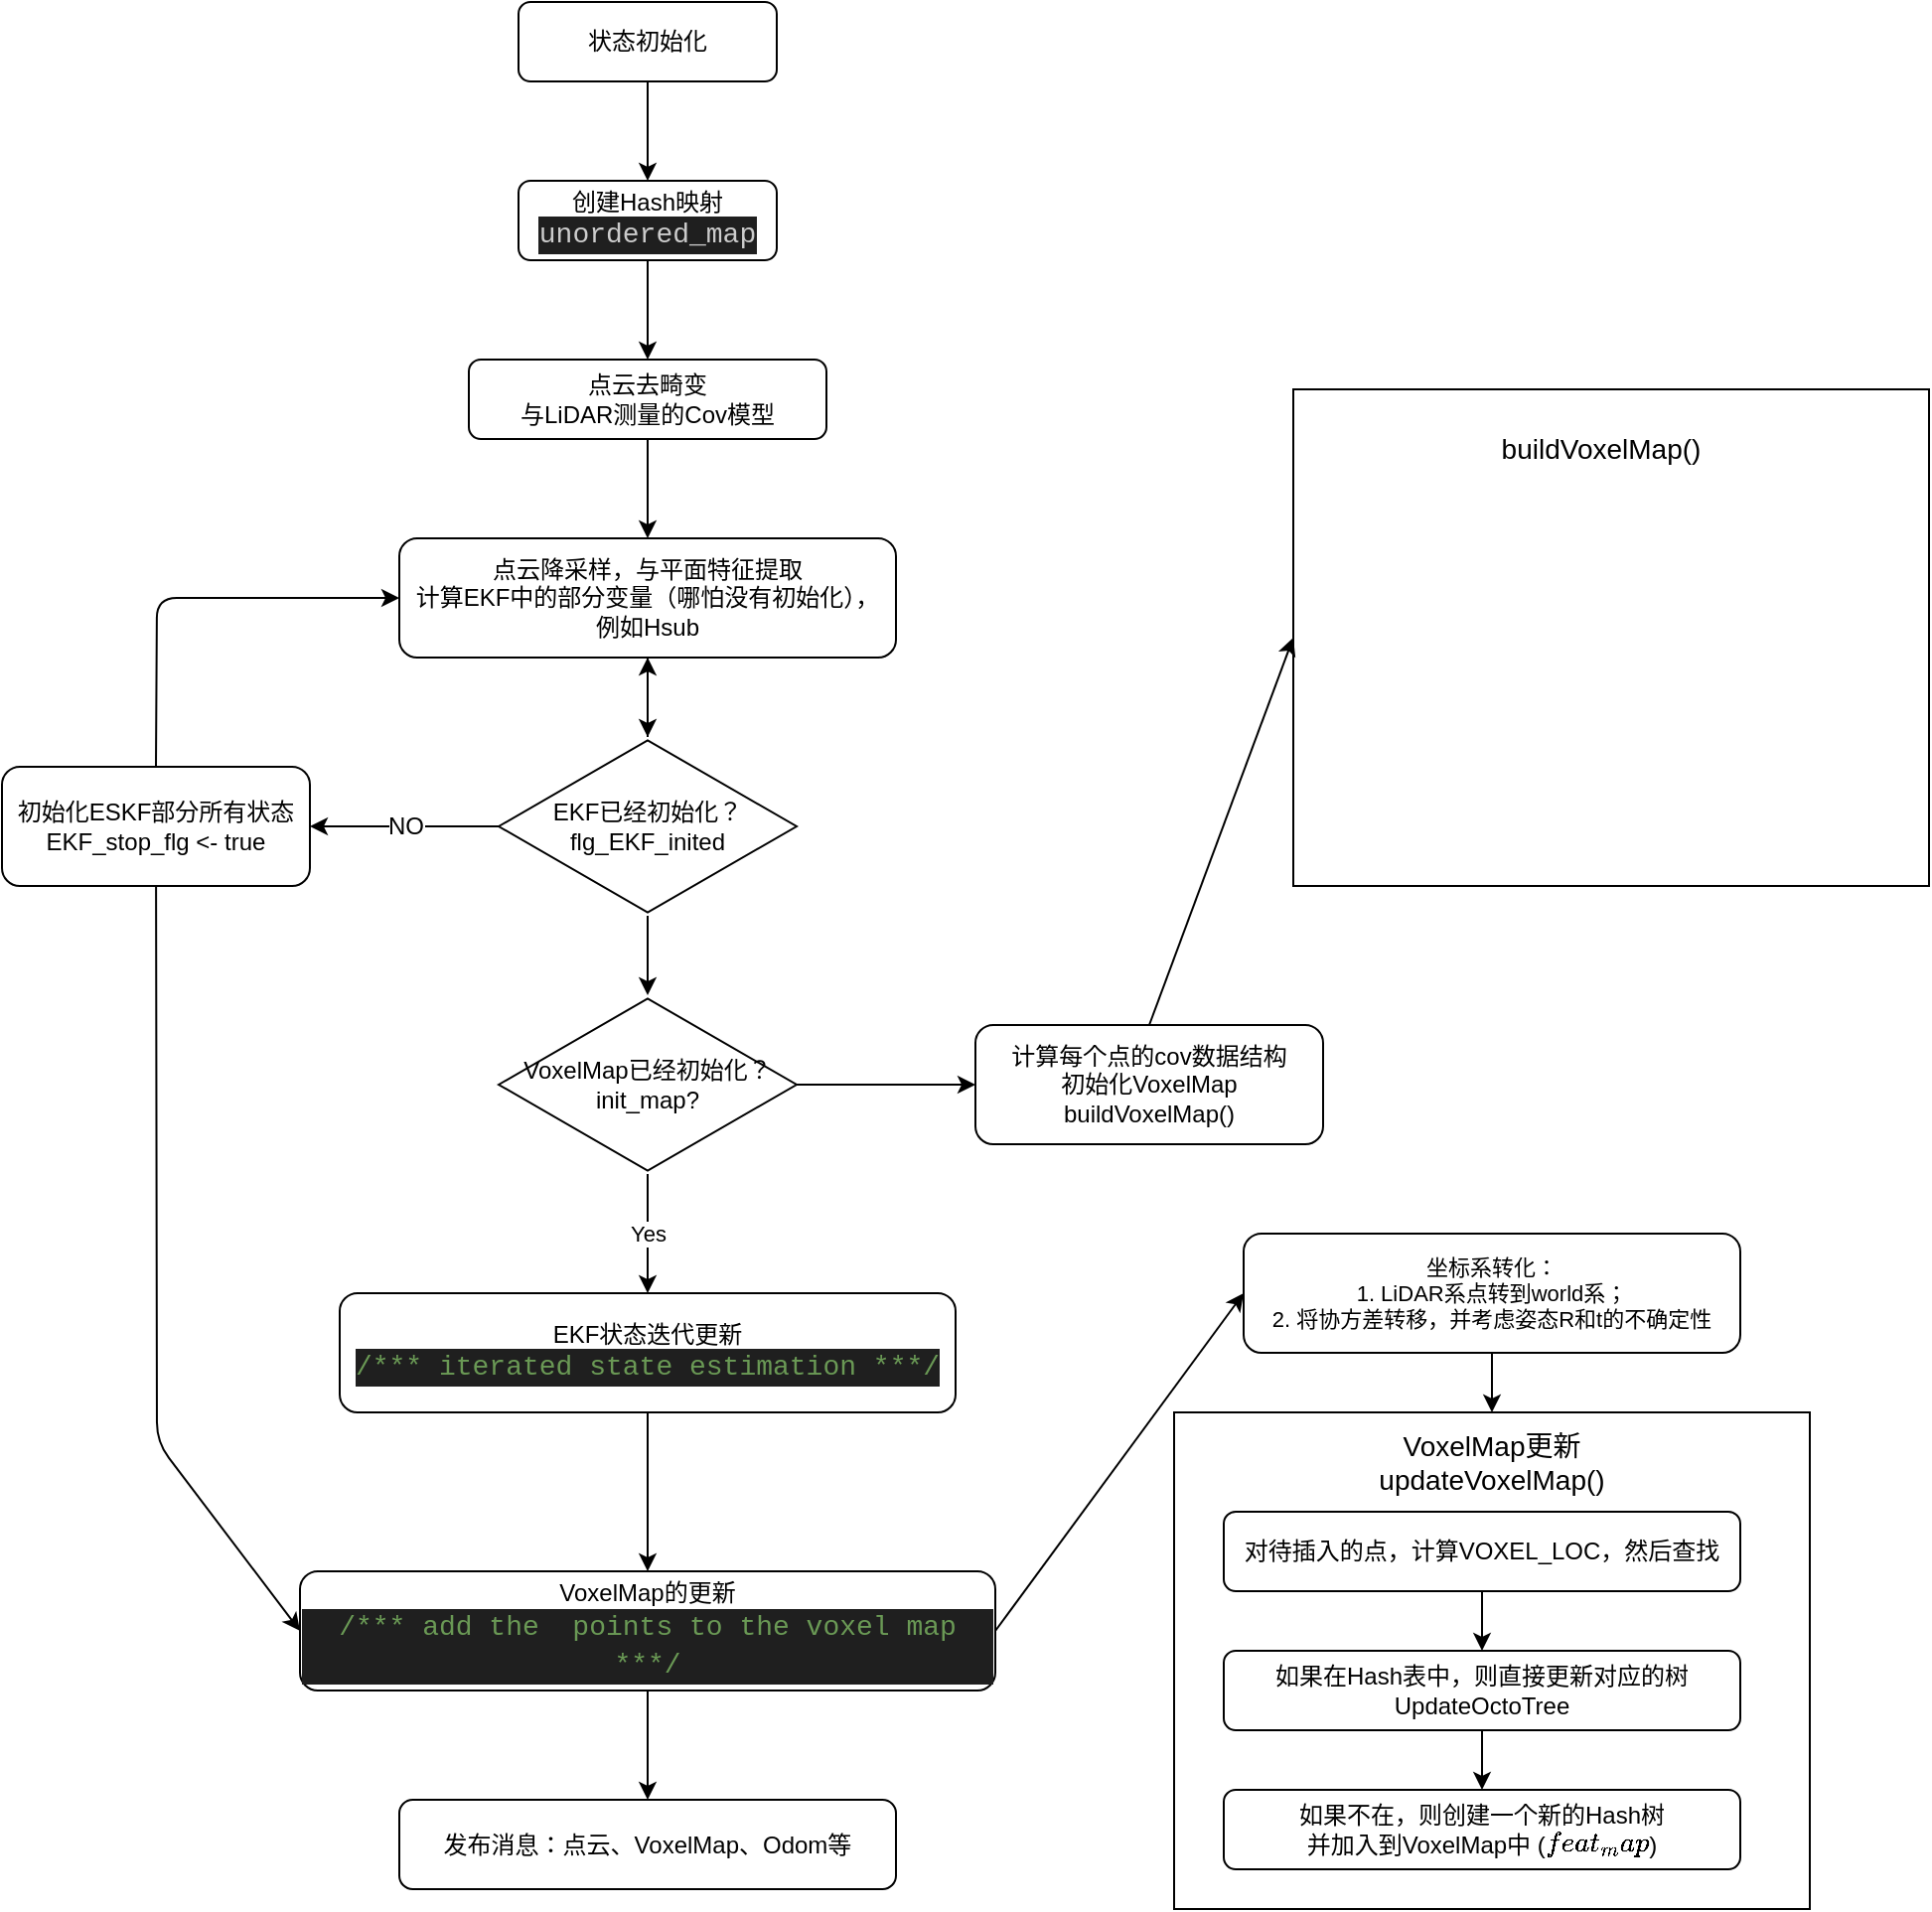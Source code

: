 <mxfile>
    <diagram id="33BsQXEY-BTwBAYQuH4Z" name="Page-1">
        <mxGraphModel dx="1660" dy="838" grid="1" gridSize="10" guides="1" tooltips="1" connect="1" arrows="1" fold="1" page="1" pageScale="1" pageWidth="850" pageHeight="1100" math="0" shadow="0">
            <root>
                <mxCell id="0"/>
                <mxCell id="1" parent="0"/>
                <mxCell id="4" value="" style="edgeStyle=none;html=1;fontFamily=Helvetica;fontSize=12;fontColor=default;" parent="1" source="2" target="3" edge="1">
                    <mxGeometry relative="1" as="geometry"/>
                </mxCell>
                <mxCell id="2" value="状态初始化" style="rounded=1;whiteSpace=wrap;html=1;" parent="1" vertex="1">
                    <mxGeometry x="50" y="80" width="130" height="40" as="geometry"/>
                </mxCell>
                <mxCell id="6" value="" style="edgeStyle=none;html=1;fontFamily=Helvetica;fontSize=12;fontColor=default;" parent="1" source="3" target="5" edge="1">
                    <mxGeometry relative="1" as="geometry"/>
                </mxCell>
                <mxCell id="3" value="创建Hash映射&lt;br&gt;&lt;div style=&quot;color: rgb(204, 204, 204); background-color: rgb(31, 31, 31); font-family: Consolas, &amp;quot;Courier New&amp;quot;, monospace; font-size: 14px; line-height: 19px;&quot;&gt;unordered_map&lt;/div&gt;" style="rounded=1;whiteSpace=wrap;html=1;" parent="1" vertex="1">
                    <mxGeometry x="50" y="170" width="130" height="40" as="geometry"/>
                </mxCell>
                <mxCell id="9" value="" style="edgeStyle=none;html=1;fontFamily=Helvetica;fontSize=12;fontColor=default;" parent="1" source="5" target="8" edge="1">
                    <mxGeometry relative="1" as="geometry"/>
                </mxCell>
                <mxCell id="5" value="点云去畸变&lt;br&gt;与LiDAR测量的Cov模型" style="rounded=1;whiteSpace=wrap;html=1;" parent="1" vertex="1">
                    <mxGeometry x="25" y="260" width="180" height="40" as="geometry"/>
                </mxCell>
                <mxCell id="14" value="" style="edgeStyle=none;html=1;fontFamily=Helvetica;fontSize=12;fontColor=default;" parent="1" source="8" target="11" edge="1">
                    <mxGeometry relative="1" as="geometry"/>
                </mxCell>
                <mxCell id="8" value="点云降采样，与平面特征提取&lt;br&gt;计算EKF中的部分变量（哪怕没有初始化），&lt;br&gt;例如Hsub" style="rounded=1;whiteSpace=wrap;html=1;" parent="1" vertex="1">
                    <mxGeometry x="-10" y="350" width="250" height="60" as="geometry"/>
                </mxCell>
                <mxCell id="12" value="" style="edgeStyle=none;html=1;fontFamily=Helvetica;fontSize=12;fontColor=default;" parent="1" source="11" target="8" edge="1">
                    <mxGeometry relative="1" as="geometry"/>
                </mxCell>
                <mxCell id="16" value="NO" style="edgeStyle=none;html=1;fontFamily=Helvetica;fontSize=12;fontColor=default;" parent="1" source="11" target="15" edge="1">
                    <mxGeometry relative="1" as="geometry"/>
                </mxCell>
                <mxCell id="49" value="" style="edgeStyle=none;html=1;" edge="1" parent="1" source="11" target="47">
                    <mxGeometry relative="1" as="geometry"/>
                </mxCell>
                <mxCell id="11" value="EKF已经初始化？&lt;br&gt;flg_EKF_inited" style="html=1;whiteSpace=wrap;aspect=fixed;shape=isoRectangle;rounded=1;strokeColor=default;fontFamily=Helvetica;fontSize=12;fontColor=default;fillColor=default;" parent="1" vertex="1">
                    <mxGeometry x="40" y="450" width="150" height="90" as="geometry"/>
                </mxCell>
                <mxCell id="15" value="初始化ESKF部分所有状态&lt;br&gt;EKF_stop_flg &amp;lt;- true" style="whiteSpace=wrap;html=1;rounded=1;" parent="1" vertex="1">
                    <mxGeometry x="-210" y="465" width="155" height="60" as="geometry"/>
                </mxCell>
                <mxCell id="24" value="" style="endArrow=classic;html=1;exitX=0.5;exitY=0;exitDx=0;exitDy=0;entryX=0;entryY=0.5;entryDx=0;entryDy=0;" parent="1" source="15" target="8" edge="1">
                    <mxGeometry width="50" height="50" relative="1" as="geometry">
                        <mxPoint x="40" y="380" as="sourcePoint"/>
                        <mxPoint x="90" y="330" as="targetPoint"/>
                        <Array as="points">
                            <mxPoint x="-132" y="380"/>
                        </Array>
                    </mxGeometry>
                </mxCell>
                <mxCell id="28" value="" style="edgeStyle=none;html=1;" parent="1" source="25" target="27" edge="1">
                    <mxGeometry relative="1" as="geometry"/>
                </mxCell>
                <mxCell id="25" value="EKF状态迭代更新&lt;br&gt;&lt;div style=&quot;color: rgb(204, 204, 204); background-color: rgb(31, 31, 31); font-family: Consolas, &amp;quot;Courier New&amp;quot;, monospace; font-size: 14px; line-height: 19px;&quot;&gt;&lt;span style=&quot;color: #6a9955;&quot;&gt;/*** iterated state estimation ***/&lt;/span&gt;&lt;/div&gt;" style="whiteSpace=wrap;html=1;rounded=1;" parent="1" vertex="1">
                    <mxGeometry x="-40" y="730" width="310" height="60" as="geometry"/>
                </mxCell>
                <mxCell id="40" value="" style="edgeStyle=none;shape=connector;rounded=1;html=1;labelBackgroundColor=default;strokeColor=default;fontFamily=Helvetica;fontSize=14;fontColor=default;endArrow=classic;" parent="1" source="27" target="39" edge="1">
                    <mxGeometry relative="1" as="geometry"/>
                </mxCell>
                <mxCell id="27" value="VoxelMap的更新&lt;br&gt;&lt;div style=&quot;color: rgb(204, 204, 204); background-color: rgb(31, 31, 31); font-family: Consolas, &amp;quot;Courier New&amp;quot;, monospace; font-size: 14px; line-height: 19px;&quot;&gt;&lt;span style=&quot;color: #6a9955;&quot;&gt;/*** add the &amp;nbsp;points to the voxel map ***/&lt;/span&gt;&lt;/div&gt;" style="whiteSpace=wrap;html=1;rounded=1;" parent="1" vertex="1">
                    <mxGeometry x="-60" y="870" width="350" height="60" as="geometry"/>
                </mxCell>
                <mxCell id="29" value="" style="endArrow=classic;html=1;entryX=0;entryY=0.5;entryDx=0;entryDy=0;" parent="1" source="15" target="27" edge="1">
                    <mxGeometry width="50" height="50" relative="1" as="geometry">
                        <mxPoint x="-130" y="715" as="sourcePoint"/>
                        <mxPoint x="-7.5" y="630" as="targetPoint"/>
                        <Array as="points">
                            <mxPoint x="-132" y="805"/>
                        </Array>
                    </mxGeometry>
                </mxCell>
                <mxCell id="36" value="" style="edgeStyle=none;shape=connector;rounded=1;html=1;labelBackgroundColor=default;strokeColor=default;fontFamily=Helvetica;fontSize=11;fontColor=default;endArrow=classic;entryX=0.5;entryY=0;entryDx=0;entryDy=0;" parent="1" source="31" target="37" edge="1">
                    <mxGeometry relative="1" as="geometry"/>
                </mxCell>
                <mxCell id="31" value="坐标系转化：&lt;br&gt;1. LiDAR系点转到world系；&lt;br&gt;2. 将协方差转移，并考虑姿态R和t的不确定性" style="rounded=1;whiteSpace=wrap;html=1;fontFamily=Helvetica;fontSize=11;fontColor=default;" parent="1" vertex="1">
                    <mxGeometry x="415" y="700" width="250" height="60" as="geometry"/>
                </mxCell>
                <mxCell id="32" value="" style="endArrow=classic;html=1;exitX=1;exitY=0.5;exitDx=0;exitDy=0;entryX=0;entryY=0.5;entryDx=0;entryDy=0;" parent="1" source="27" target="31" edge="1">
                    <mxGeometry width="50" height="50" relative="1" as="geometry">
                        <mxPoint x="320" y="815" as="sourcePoint"/>
                        <mxPoint x="442.5" y="730" as="targetPoint"/>
                        <Array as="points"/>
                    </mxGeometry>
                </mxCell>
                <mxCell id="37" value="" style="rounded=0;whiteSpace=wrap;html=1;fontFamily=Helvetica;fontSize=11;fontColor=default;" parent="1" vertex="1">
                    <mxGeometry x="380" y="790" width="320" height="250" as="geometry"/>
                </mxCell>
                <mxCell id="38" value="&lt;font style=&quot;font-size: 14px;&quot;&gt;VoxelMap更新&lt;br&gt;updateVoxelMap()&lt;/font&gt;" style="text;html=1;strokeColor=none;fillColor=none;align=center;verticalAlign=middle;whiteSpace=wrap;rounded=0;fontFamily=Helvetica;fontSize=11;fontColor=default;" parent="1" vertex="1">
                    <mxGeometry x="475" y="800" width="130" height="30" as="geometry"/>
                </mxCell>
                <mxCell id="39" value="发布消息：点云、VoxelMap、Odom等" style="whiteSpace=wrap;html=1;rounded=1;" parent="1" vertex="1">
                    <mxGeometry x="-10" y="985" width="250" height="45" as="geometry"/>
                </mxCell>
                <mxCell id="46" value="" style="edgeStyle=none;html=1;entryX=0.5;entryY=0;entryDx=0;entryDy=0;" edge="1" parent="1" source="42" target="43">
                    <mxGeometry relative="1" as="geometry"/>
                </mxCell>
                <mxCell id="42" value="对待插入的点，计算VOXEL_LOC，然后查找" style="rounded=1;whiteSpace=wrap;html=1;" vertex="1" parent="1">
                    <mxGeometry x="405" y="840" width="260" height="40" as="geometry"/>
                </mxCell>
                <mxCell id="45" value="" style="edgeStyle=none;html=1;" edge="1" parent="1" source="43" target="44">
                    <mxGeometry relative="1" as="geometry"/>
                </mxCell>
                <mxCell id="43" value="如果在Hash表中，则直接更新对应的树&lt;br&gt;UpdateOctoTree" style="rounded=1;whiteSpace=wrap;html=1;" vertex="1" parent="1">
                    <mxGeometry x="405" y="910" width="260" height="40" as="geometry"/>
                </mxCell>
                <mxCell id="44" value="如果不在，则创建一个新的Hash树&lt;br&gt;并加入到VoxelMap中 (`feat_map`)" style="rounded=1;whiteSpace=wrap;html=1;" vertex="1" parent="1">
                    <mxGeometry x="405" y="980" width="260" height="40" as="geometry"/>
                </mxCell>
                <mxCell id="50" value="Yes" style="edgeStyle=none;html=1;" edge="1" parent="1" source="47" target="25">
                    <mxGeometry relative="1" as="geometry"/>
                </mxCell>
                <mxCell id="55" value="" style="edgeStyle=none;html=1;" edge="1" parent="1" source="47" target="54">
                    <mxGeometry relative="1" as="geometry"/>
                </mxCell>
                <mxCell id="47" value="VoxelMap已经初始化？&lt;br&gt;init_map?" style="html=1;whiteSpace=wrap;aspect=fixed;shape=isoRectangle;rounded=1;strokeColor=default;fontFamily=Helvetica;fontSize=12;fontColor=default;fillColor=default;" vertex="1" parent="1">
                    <mxGeometry x="40" y="580" width="150" height="90" as="geometry"/>
                </mxCell>
                <mxCell id="54" value="计算每个点的cov数据结构&lt;br&gt;初始化VoxelMap&lt;br&gt;buildVoxelMap()" style="whiteSpace=wrap;html=1;rounded=1;" vertex="1" parent="1">
                    <mxGeometry x="280" y="595" width="175" height="60" as="geometry"/>
                </mxCell>
                <mxCell id="56" value="" style="rounded=0;whiteSpace=wrap;html=1;fontFamily=Helvetica;fontSize=11;fontColor=default;" vertex="1" parent="1">
                    <mxGeometry x="440" y="275" width="320" height="250" as="geometry"/>
                </mxCell>
                <mxCell id="57" value="&lt;span style=&quot;font-size: 14px;&quot;&gt;buildVoxelMap()&lt;/span&gt;" style="text;html=1;strokeColor=none;fillColor=none;align=center;verticalAlign=middle;whiteSpace=wrap;rounded=0;fontFamily=Helvetica;fontSize=11;fontColor=default;" vertex="1" parent="1">
                    <mxGeometry x="530" y="290" width="130" height="30" as="geometry"/>
                </mxCell>
                <mxCell id="58" value="" style="endArrow=classic;html=1;exitX=0.5;exitY=0;exitDx=0;exitDy=0;entryX=0;entryY=0.5;entryDx=0;entryDy=0;" edge="1" parent="1" source="54" target="56">
                    <mxGeometry width="50" height="50" relative="1" as="geometry">
                        <mxPoint x="305" y="560" as="sourcePoint"/>
                        <mxPoint x="430" y="390" as="targetPoint"/>
                        <Array as="points"/>
                    </mxGeometry>
                </mxCell>
            </root>
        </mxGraphModel>
    </diagram>
</mxfile>